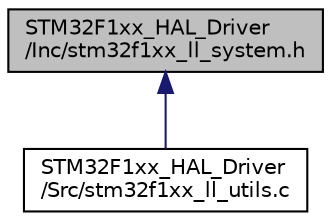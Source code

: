 digraph "STM32F1xx_HAL_Driver/Inc/stm32f1xx_ll_system.h"
{
 // LATEX_PDF_SIZE
  edge [fontname="Helvetica",fontsize="10",labelfontname="Helvetica",labelfontsize="10"];
  node [fontname="Helvetica",fontsize="10",shape=record];
  Node1 [label="STM32F1xx_HAL_Driver\l/Inc/stm32f1xx_ll_system.h",height=0.2,width=0.4,color="black", fillcolor="grey75", style="filled", fontcolor="black",tooltip="Header file of SYSTEM LL module."];
  Node1 -> Node2 [dir="back",color="midnightblue",fontsize="10",style="solid",fontname="Helvetica"];
  Node2 [label="STM32F1xx_HAL_Driver\l/Src/stm32f1xx_ll_utils.c",height=0.2,width=0.4,color="black", fillcolor="white", style="filled",URL="$stm32f1xx__ll__utils_8c.html",tooltip="UTILS LL module driver."];
}

